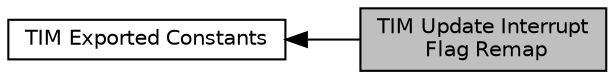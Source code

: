 digraph "TIM Update Interrupt Flag Remap"
{
  edge [fontname="Helvetica",fontsize="10",labelfontname="Helvetica",labelfontsize="10"];
  node [fontname="Helvetica",fontsize="10",shape=box];
  rankdir=LR;
  Node1 [label="TIM Update Interrupt\l Flag Remap",height=0.2,width=0.4,color="black", fillcolor="grey75", style="filled", fontcolor="black",tooltip=" "];
  Node2 [label="TIM Exported Constants",height=0.2,width=0.4,color="black", fillcolor="white", style="filled",URL="$group__TIM__Exported__Constants.html",tooltip=" "];
  Node2->Node1 [shape=plaintext, dir="back", style="solid"];
}
